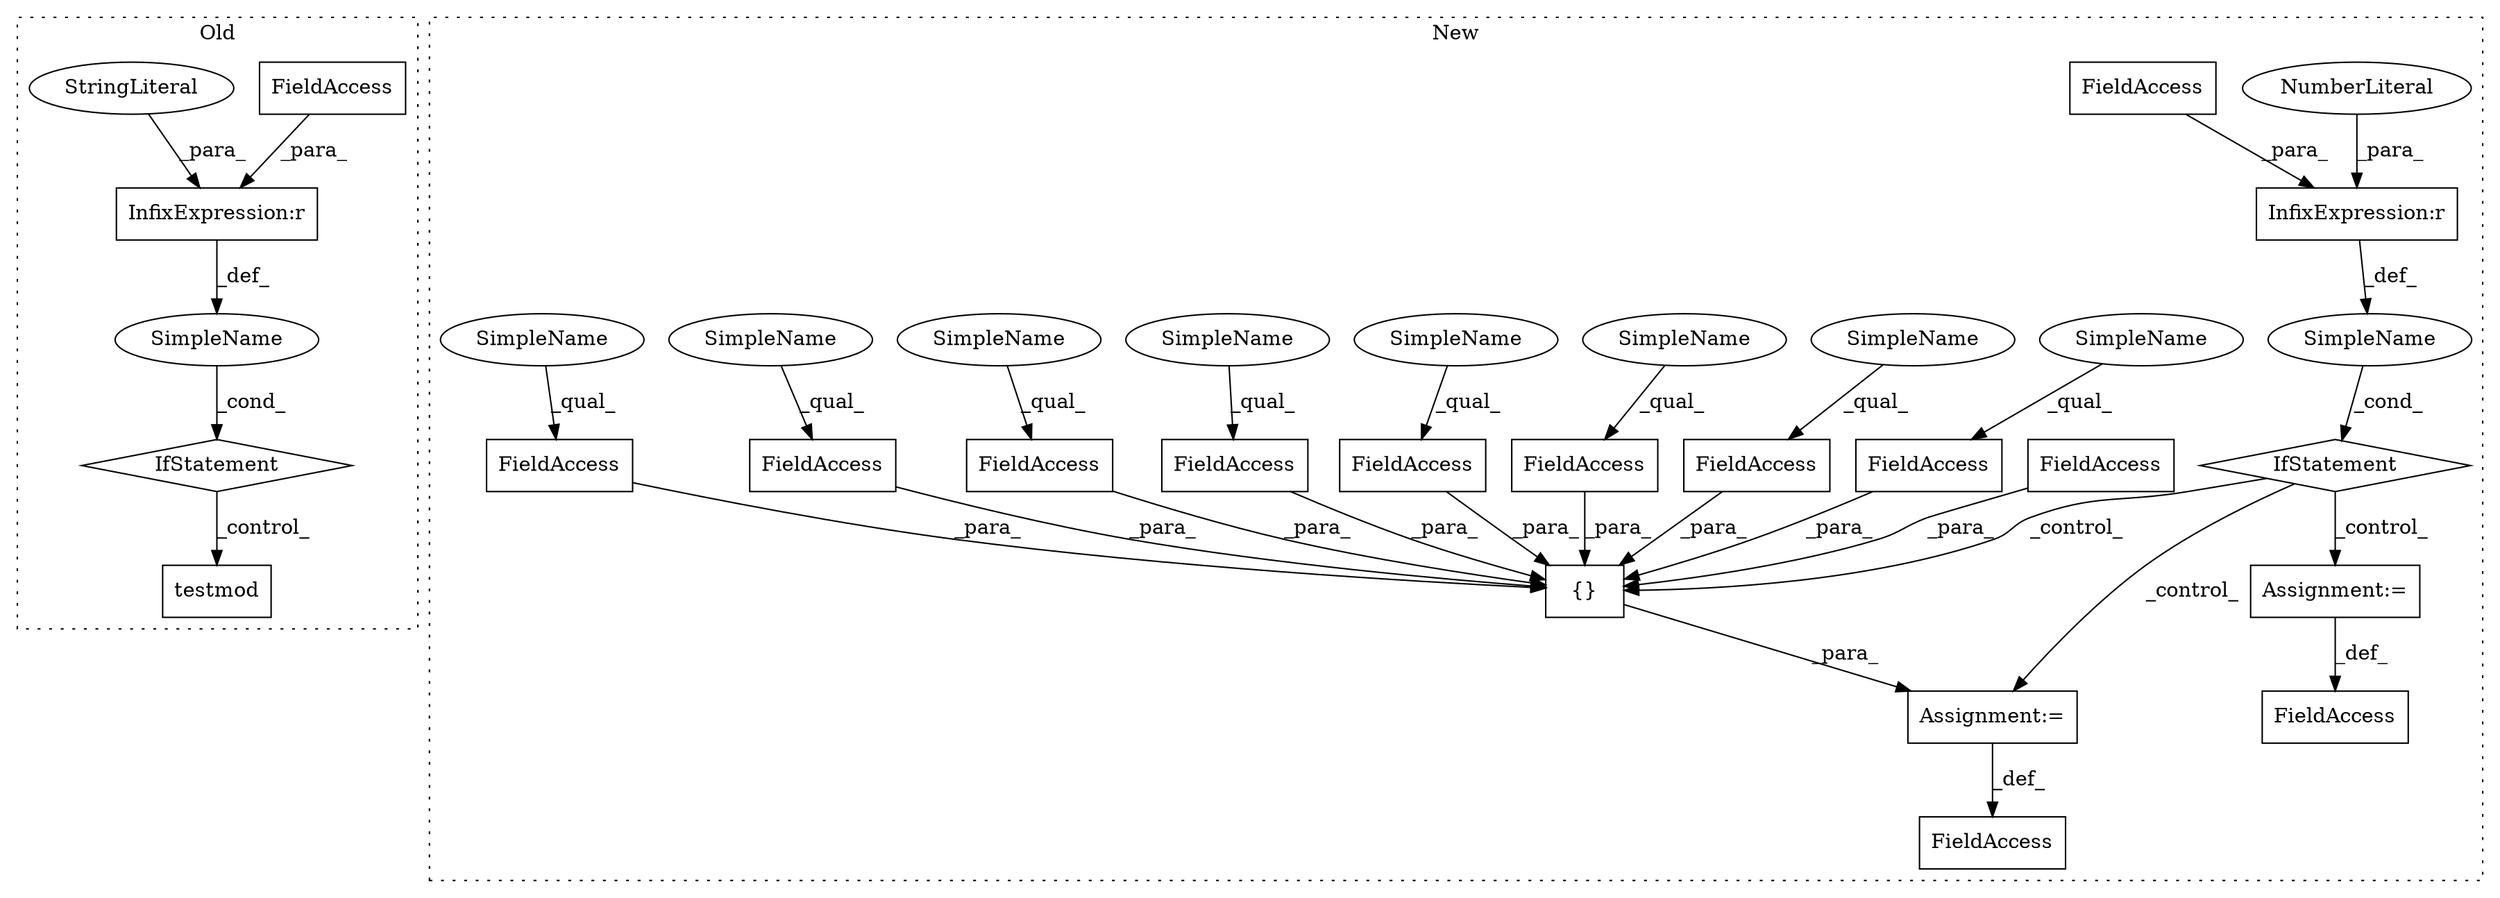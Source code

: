 digraph G {
subgraph cluster0 {
1 [label="testmod" a="32" s="148446" l="9" shape="box"];
3 [label="InfixExpression:r" a="27" s="148414" l="4" shape="box"];
7 [label="FieldAccess" a="22" s="148406" l="8" shape="box"];
9 [label="SimpleName" a="42" s="" l="" shape="ellipse"];
10 [label="IfStatement" a="25" s="148402,148428" l="4,2" shape="diamond"];
14 [label="StringLiteral" a="45" s="148418" l="10" shape="ellipse"];
label = "Old";
style="dotted";
}
subgraph cluster1 {
2 [label="IfStatement" a="25" s="147810,147837" l="4,2" shape="diamond"];
4 [label="InfixExpression:r" a="27" s="147829" l="4" shape="box"];
5 [label="NumberLiteral" a="34" s="147833" l="4" shape="ellipse"];
6 [label="{}" a="4" s="147954,148084" l="1,1" shape="box"];
8 [label="FieldAccess" a="22" s="147814" l="15" shape="box"];
11 [label="SimpleName" a="42" s="" l="" shape="ellipse"];
12 [label="Assignment:=" a="7" s="147936" l="1" shape="box"];
13 [label="Assignment:=" a="7" s="147885" l="1" shape="box"];
15 [label="FieldAccess" a="22" s="148056" l="15" shape="box"];
16 [label="FieldAccess" a="22" s="147982" l="15" shape="box"];
17 [label="FieldAccess" a="22" s="148043" l="12" shape="box"];
18 [label="FieldAccess" a="22" s="147955" l="6" shape="box"];
19 [label="FieldAccess" a="22" s="147969" l="12" shape="box"];
20 [label="FieldAccess" a="22" s="148027" l="15" shape="box"];
21 [label="FieldAccess" a="22" s="147998" l="12" shape="box"];
22 [label="FieldAccess" a="22" s="148011" l="15" shape="box"];
23 [label="FieldAccess" a="22" s="148072" l="12" shape="box"];
24 [label="FieldAccess" a="22" s="147897" l="10" shape="box"];
25 [label="FieldAccess" a="22" s="147847" l="10" shape="box"];
26 [label="SimpleName" a="42" s="148072" l="6" shape="ellipse"];
27 [label="SimpleName" a="42" s="147982" l="6" shape="ellipse"];
28 [label="SimpleName" a="42" s="148011" l="6" shape="ellipse"];
29 [label="SimpleName" a="42" s="148043" l="6" shape="ellipse"];
30 [label="SimpleName" a="42" s="147998" l="6" shape="ellipse"];
31 [label="SimpleName" a="42" s="148056" l="6" shape="ellipse"];
32 [label="SimpleName" a="42" s="148027" l="6" shape="ellipse"];
33 [label="SimpleName" a="42" s="147969" l="6" shape="ellipse"];
label = "New";
style="dotted";
}
2 -> 13 [label="_control_"];
2 -> 6 [label="_control_"];
2 -> 12 [label="_control_"];
3 -> 9 [label="_def_"];
4 -> 11 [label="_def_"];
5 -> 4 [label="_para_"];
6 -> 12 [label="_para_"];
7 -> 3 [label="_para_"];
8 -> 4 [label="_para_"];
9 -> 10 [label="_cond_"];
10 -> 1 [label="_control_"];
11 -> 2 [label="_cond_"];
12 -> 24 [label="_def_"];
13 -> 25 [label="_def_"];
14 -> 3 [label="_para_"];
15 -> 6 [label="_para_"];
16 -> 6 [label="_para_"];
17 -> 6 [label="_para_"];
18 -> 6 [label="_para_"];
19 -> 6 [label="_para_"];
20 -> 6 [label="_para_"];
21 -> 6 [label="_para_"];
22 -> 6 [label="_para_"];
23 -> 6 [label="_para_"];
26 -> 23 [label="_qual_"];
27 -> 16 [label="_qual_"];
28 -> 22 [label="_qual_"];
29 -> 17 [label="_qual_"];
30 -> 21 [label="_qual_"];
31 -> 15 [label="_qual_"];
32 -> 20 [label="_qual_"];
33 -> 19 [label="_qual_"];
}